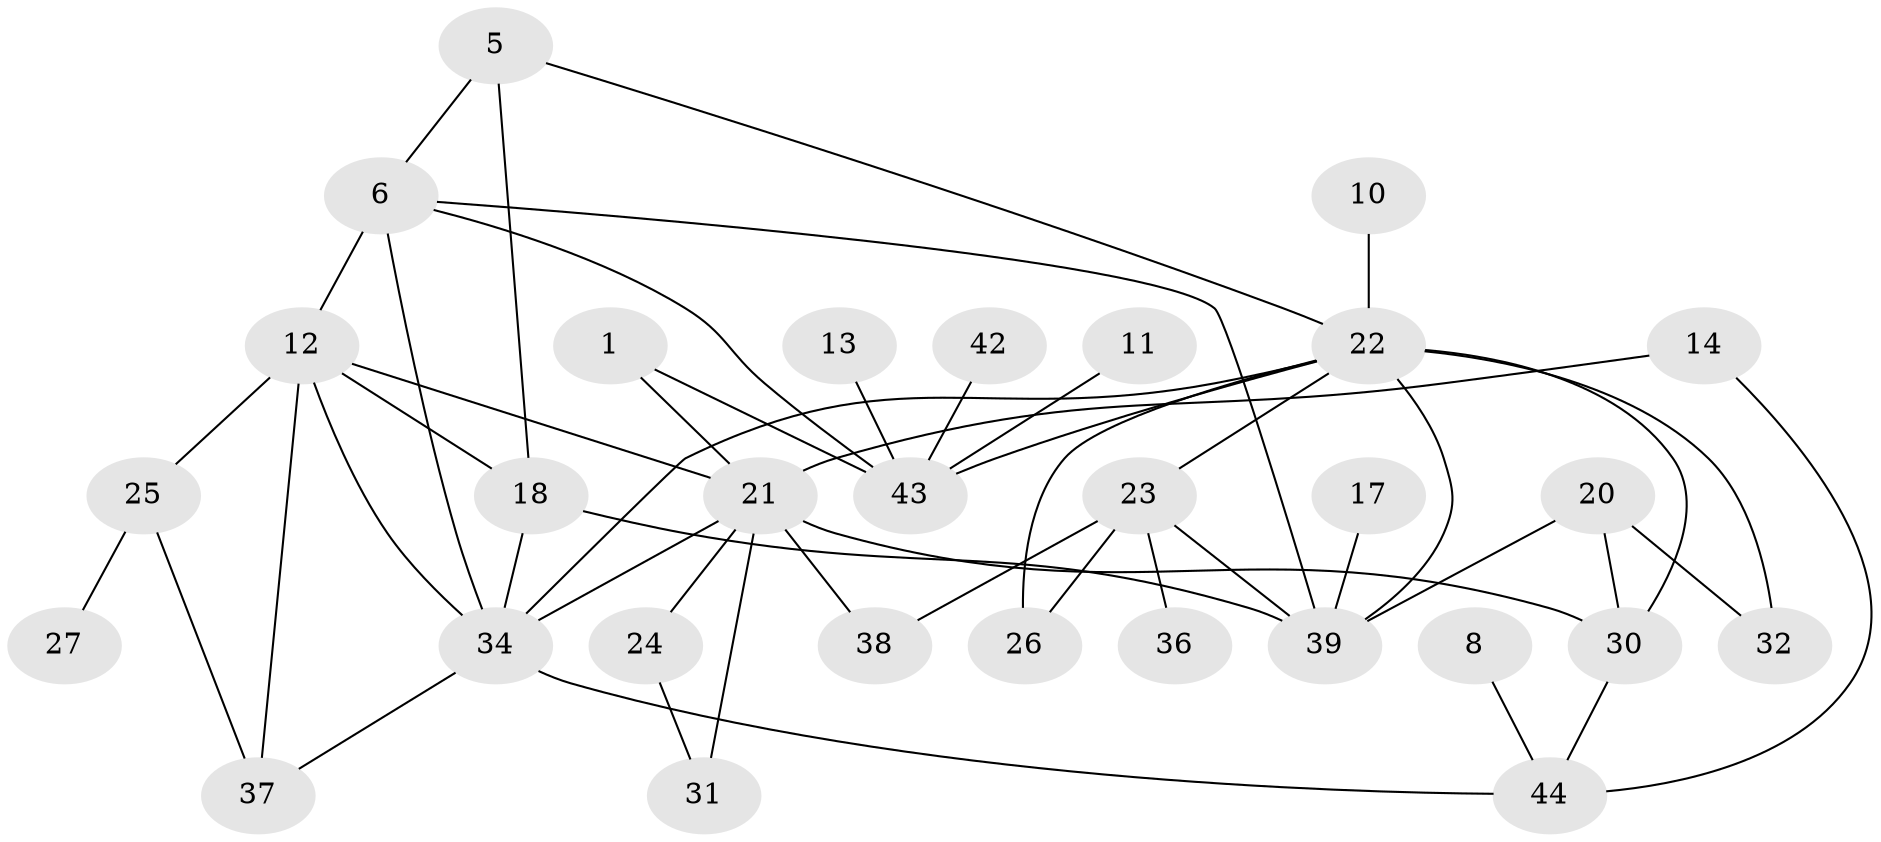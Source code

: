 // original degree distribution, {3: 0.19101123595505617, 2: 0.24719101123595505, 4: 0.1348314606741573, 1: 0.21348314606741572, 0: 0.15730337078651685, 5: 0.0449438202247191, 8: 0.011235955056179775}
// Generated by graph-tools (version 1.1) at 2025/49/03/09/25 03:49:10]
// undirected, 30 vertices, 49 edges
graph export_dot {
graph [start="1"]
  node [color=gray90,style=filled];
  1;
  5;
  6;
  8;
  10;
  11;
  12;
  13;
  14;
  17;
  18;
  20;
  21;
  22;
  23;
  24;
  25;
  26;
  27;
  30;
  31;
  32;
  34;
  36;
  37;
  38;
  39;
  42;
  43;
  44;
  1 -- 21 [weight=1.0];
  1 -- 43 [weight=1.0];
  5 -- 6 [weight=1.0];
  5 -- 18 [weight=1.0];
  5 -- 22 [weight=1.0];
  6 -- 12 [weight=1.0];
  6 -- 34 [weight=1.0];
  6 -- 39 [weight=1.0];
  6 -- 43 [weight=1.0];
  8 -- 44 [weight=1.0];
  10 -- 22 [weight=1.0];
  11 -- 43 [weight=1.0];
  12 -- 18 [weight=1.0];
  12 -- 21 [weight=1.0];
  12 -- 25 [weight=1.0];
  12 -- 34 [weight=1.0];
  12 -- 37 [weight=1.0];
  13 -- 43 [weight=1.0];
  14 -- 21 [weight=1.0];
  14 -- 44 [weight=1.0];
  17 -- 39 [weight=1.0];
  18 -- 34 [weight=1.0];
  18 -- 39 [weight=1.0];
  20 -- 30 [weight=1.0];
  20 -- 32 [weight=1.0];
  20 -- 39 [weight=1.0];
  21 -- 24 [weight=1.0];
  21 -- 30 [weight=1.0];
  21 -- 31 [weight=1.0];
  21 -- 34 [weight=1.0];
  21 -- 38 [weight=1.0];
  22 -- 23 [weight=1.0];
  22 -- 26 [weight=1.0];
  22 -- 30 [weight=2.0];
  22 -- 32 [weight=1.0];
  22 -- 34 [weight=1.0];
  22 -- 39 [weight=1.0];
  22 -- 43 [weight=1.0];
  23 -- 26 [weight=1.0];
  23 -- 36 [weight=1.0];
  23 -- 38 [weight=1.0];
  23 -- 39 [weight=2.0];
  24 -- 31 [weight=1.0];
  25 -- 27 [weight=1.0];
  25 -- 37 [weight=1.0];
  30 -- 44 [weight=1.0];
  34 -- 37 [weight=1.0];
  34 -- 44 [weight=1.0];
  42 -- 43 [weight=1.0];
}
